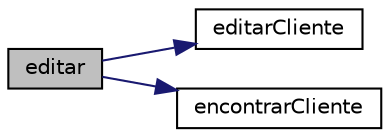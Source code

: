 digraph "editar"
{
 // LATEX_PDF_SIZE
  edge [fontname="Helvetica",fontsize="10",labelfontname="Helvetica",labelfontsize="10"];
  node [fontname="Helvetica",fontsize="10",shape=record];
  rankdir="LR";
  Node1 [label="editar",height=0.2,width=0.4,color="black", fillcolor="grey75", style="filled", fontcolor="black",tooltip="funcao para editar um cliente"];
  Node1 -> Node2 [color="midnightblue",fontsize="10",style="solid"];
  Node2 [label="editarCliente",height=0.2,width=0.4,color="black", fillcolor="white", style="filled",URL="$Cliente_8c.html#adba015396e99eab3eb7e9affcf482234",tooltip="Dado um cliente, pede-se os dados para edita-lo."];
  Node1 -> Node3 [color="midnightblue",fontsize="10",style="solid"];
  Node3 [label="encontrarCliente",height=0.2,width=0.4,color="black", fillcolor="white", style="filled",URL="$Cliente_8c.html#a39edc51899adccc37eef0c940d9b6573",tooltip="Funcao para encontrar um cliente."];
}
